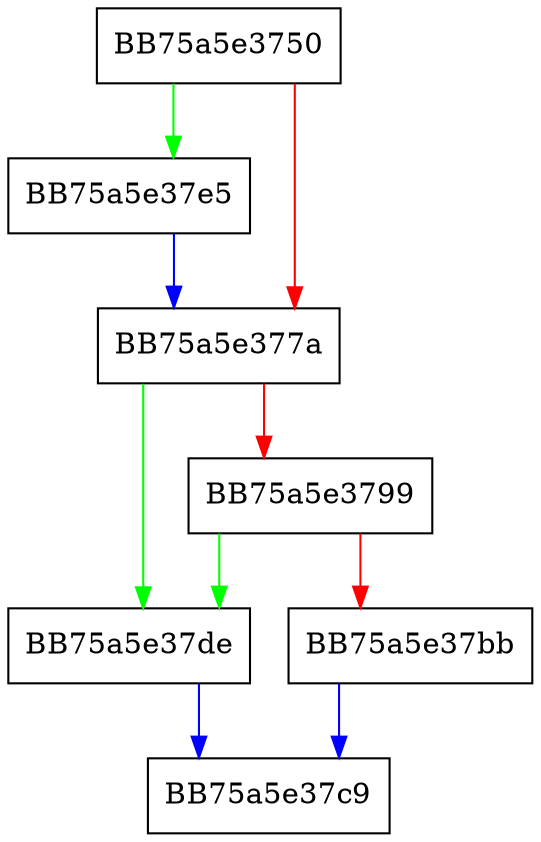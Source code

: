 digraph Read {
  node [shape="box"];
  graph [splines=ortho];
  BB75a5e3750 -> BB75a5e37e5 [color="green"];
  BB75a5e3750 -> BB75a5e377a [color="red"];
  BB75a5e377a -> BB75a5e37de [color="green"];
  BB75a5e377a -> BB75a5e3799 [color="red"];
  BB75a5e3799 -> BB75a5e37de [color="green"];
  BB75a5e3799 -> BB75a5e37bb [color="red"];
  BB75a5e37bb -> BB75a5e37c9 [color="blue"];
  BB75a5e37de -> BB75a5e37c9 [color="blue"];
  BB75a5e37e5 -> BB75a5e377a [color="blue"];
}